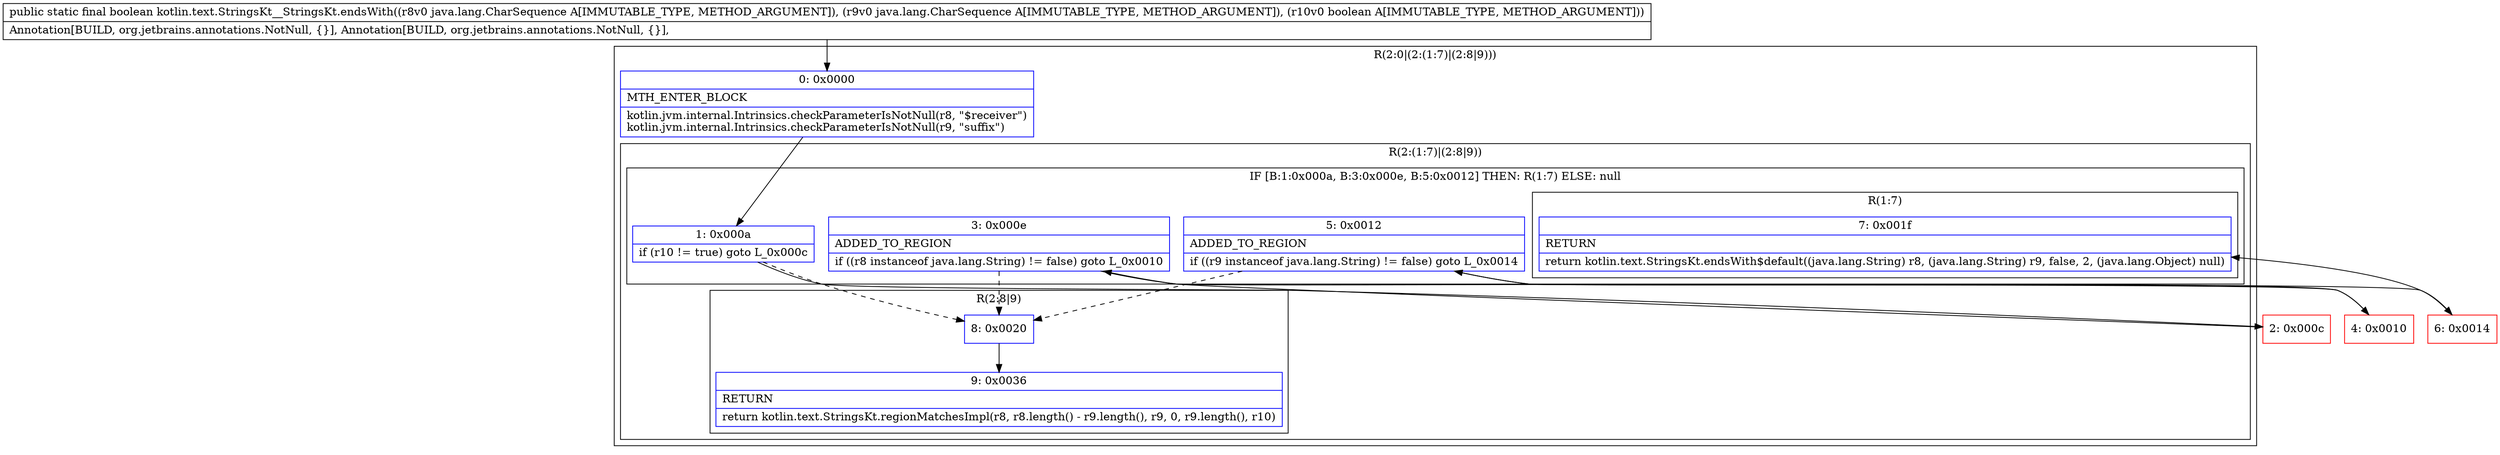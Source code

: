 digraph "CFG forkotlin.text.StringsKt__StringsKt.endsWith(Ljava\/lang\/CharSequence;Ljava\/lang\/CharSequence;Z)Z" {
subgraph cluster_Region_147964273 {
label = "R(2:0|(2:(1:7)|(2:8|9)))";
node [shape=record,color=blue];
Node_0 [shape=record,label="{0\:\ 0x0000|MTH_ENTER_BLOCK\l|kotlin.jvm.internal.Intrinsics.checkParameterIsNotNull(r8, \"$receiver\")\lkotlin.jvm.internal.Intrinsics.checkParameterIsNotNull(r9, \"suffix\")\l}"];
subgraph cluster_Region_1489199265 {
label = "R(2:(1:7)|(2:8|9))";
node [shape=record,color=blue];
subgraph cluster_IfRegion_1104716378 {
label = "IF [B:1:0x000a, B:3:0x000e, B:5:0x0012] THEN: R(1:7) ELSE: null";
node [shape=record,color=blue];
Node_1 [shape=record,label="{1\:\ 0x000a|if (r10 != true) goto L_0x000c\l}"];
Node_3 [shape=record,label="{3\:\ 0x000e|ADDED_TO_REGION\l|if ((r8 instanceof java.lang.String) != false) goto L_0x0010\l}"];
Node_5 [shape=record,label="{5\:\ 0x0012|ADDED_TO_REGION\l|if ((r9 instanceof java.lang.String) != false) goto L_0x0014\l}"];
subgraph cluster_Region_710156939 {
label = "R(1:7)";
node [shape=record,color=blue];
Node_7 [shape=record,label="{7\:\ 0x001f|RETURN\l|return kotlin.text.StringsKt.endsWith$default((java.lang.String) r8, (java.lang.String) r9, false, 2, (java.lang.Object) null)\l}"];
}
}
subgraph cluster_Region_738764025 {
label = "R(2:8|9)";
node [shape=record,color=blue];
Node_8 [shape=record,label="{8\:\ 0x0020}"];
Node_9 [shape=record,label="{9\:\ 0x0036|RETURN\l|return kotlin.text.StringsKt.regionMatchesImpl(r8, r8.length() \- r9.length(), r9, 0, r9.length(), r10)\l}"];
}
}
}
Node_2 [shape=record,color=red,label="{2\:\ 0x000c}"];
Node_4 [shape=record,color=red,label="{4\:\ 0x0010}"];
Node_6 [shape=record,color=red,label="{6\:\ 0x0014}"];
MethodNode[shape=record,label="{public static final boolean kotlin.text.StringsKt__StringsKt.endsWith((r8v0 java.lang.CharSequence A[IMMUTABLE_TYPE, METHOD_ARGUMENT]), (r9v0 java.lang.CharSequence A[IMMUTABLE_TYPE, METHOD_ARGUMENT]), (r10v0 boolean A[IMMUTABLE_TYPE, METHOD_ARGUMENT]))  | Annotation[BUILD, org.jetbrains.annotations.NotNull, \{\}], Annotation[BUILD, org.jetbrains.annotations.NotNull, \{\}], \l}"];
MethodNode -> Node_0;
Node_0 -> Node_1;
Node_1 -> Node_2;
Node_1 -> Node_8[style=dashed];
Node_3 -> Node_4;
Node_3 -> Node_8[style=dashed];
Node_5 -> Node_6;
Node_5 -> Node_8[style=dashed];
Node_8 -> Node_9;
Node_2 -> Node_3;
Node_4 -> Node_5;
Node_6 -> Node_7;
}

